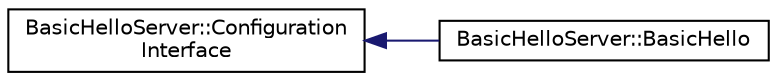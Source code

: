 digraph "Graphical Class Hierarchy"
{
 // INTERACTIVE_SVG=YES
 // LATEX_PDF_SIZE
  edge [fontname="Helvetica",fontsize="10",labelfontname="Helvetica",labelfontsize="10"];
  node [fontname="Helvetica",fontsize="10",shape=record];
  rankdir="LR";
  Node0 [label="BasicHelloServer::Configuration\lInterface",height=0.2,width=0.4,color="black", fillcolor="white", style="filled",URL="$dc/dae/classBasicHelloServer_1_1ConfigurationInterface.html",tooltip="ConfigurationInterface."];
  Node0 -> Node1 [dir="back",color="midnightblue",fontsize="10",style="solid",fontname="Helvetica"];
  Node1 [label="BasicHelloServer::BasicHello",height=0.2,width=0.4,color="black", fillcolor="white", style="filled",URL="$dc/da8/classBasicHelloServer_1_1BasicHello.html",tooltip="A basic hello class."];
}
